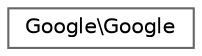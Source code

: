 digraph "Graphical Class Hierarchy"
{
 // LATEX_PDF_SIZE
  bgcolor="transparent";
  edge [fontname=Helvetica,fontsize=10,labelfontname=Helvetica,labelfontsize=10];
  node [fontname=Helvetica,fontsize=10,shape=box,height=0.2,width=0.4];
  rankdir="LR";
  Node0 [id="Node000000",label="Google\\Google",height=0.2,width=0.4,color="grey40", fillcolor="white", style="filled",URL="$classGoogle_1_1Google.html",tooltip=" "];
}
